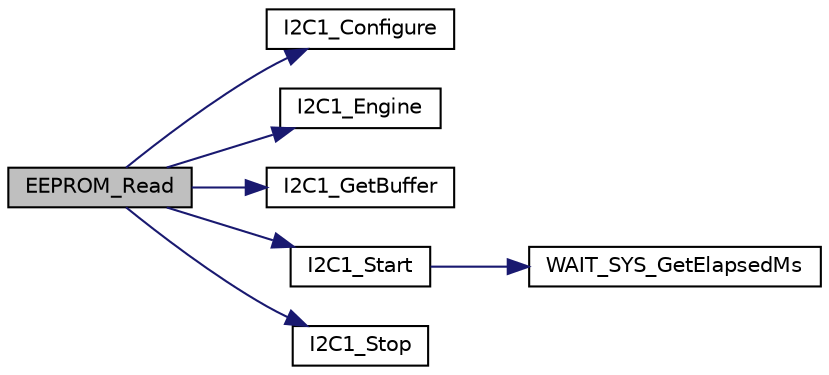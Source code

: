 digraph "EEPROM_Read"
{
 // LATEX_PDF_SIZE
  edge [fontname="Helvetica",fontsize="10",labelfontname="Helvetica",labelfontsize="10"];
  node [fontname="Helvetica",fontsize="10",shape=record];
  rankdir="LR";
  Node1 [label="EEPROM_Read",height=0.2,width=0.4,color="black", fillcolor="grey75", style="filled", fontcolor="black",tooltip=" "];
  Node1 -> Node2 [color="midnightblue",fontsize="10",style="solid",fontname="Helvetica"];
  Node2 [label="I2C1_Configure",height=0.2,width=0.4,color="black", fillcolor="white", style="filled",URL="$d8/dfd/group__I2C__Public__Functions.html#gad4a1134ba228091d0f14a246d6977173",tooltip="Configures I2C1 interface."];
  Node1 -> Node3 [color="midnightblue",fontsize="10",style="solid",fontname="Helvetica"];
  Node3 [label="I2C1_Engine",height=0.2,width=0.4,color="black", fillcolor="white", style="filled",URL="$d8/dfd/group__I2C__Public__Functions.html#ga877b1af8f4e6fd7959b90592842a8373",tooltip="Synchronously waits for the transmission on interface I2C1 to end."];
  Node1 -> Node4 [color="midnightblue",fontsize="10",style="solid",fontname="Helvetica"];
  Node4 [label="I2C1_GetBuffer",height=0.2,width=0.4,color="black", fillcolor="white", style="filled",URL="$d8/dfd/group__I2C__Public__Functions.html#ga2537793ccdf1c8304cdd4b1c1d4dc874",tooltip="Copy data in read buffer on IC1 interface to specified pointer."];
  Node1 -> Node5 [color="midnightblue",fontsize="10",style="solid",fontname="Helvetica"];
  Node5 [label="I2C1_Start",height=0.2,width=0.4,color="black", fillcolor="white", style="filled",URL="$d8/dfd/group__I2C__Public__Functions.html#ga8776b581ab4a591fb27942baf84dbcd6",tooltip="Start a transmission in I2C1 interface (read or write)."];
  Node5 -> Node6 [color="midnightblue",fontsize="10",style="solid",fontname="Helvetica"];
  Node6 [label="WAIT_SYS_GetElapsedMs",height=0.2,width=0.4,color="black", fillcolor="white", style="filled",URL="$df/d7c/group__WAIT__Public__Functions.html#ga5e5c85a7080aee13a6c0e839c3b6b4a2",tooltip="Get difference in milliseconds from parameter."];
  Node1 -> Node7 [color="midnightblue",fontsize="10",style="solid",fontname="Helvetica"];
  Node7 [label="I2C1_Stop",height=0.2,width=0.4,color="black", fillcolor="white", style="filled",URL="$d8/dfd/group__I2C__Public__Functions.html#gadde8ad32d47293356f1c39add845c49c",tooltip="Ends a started transmission on interface I2C1."];
}
